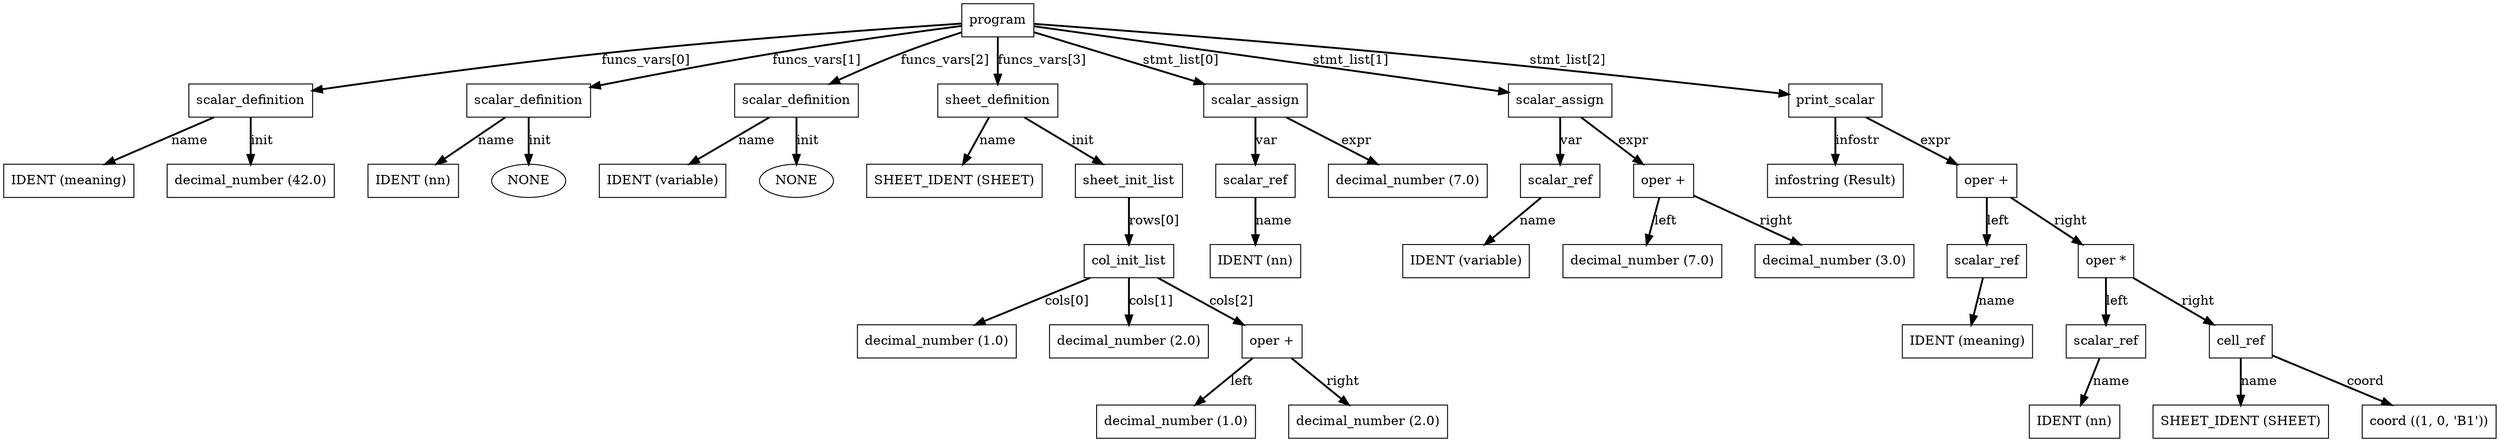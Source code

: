 digraph parsetree {
    ratio=fill
    node [shape="box"]
    edge [style=bold]
    ranksep=equally
    nodesep=0.5
    rankdir = TB
    clusterrank = local
N0 [label="program"]
N1 [label="scalar_definition"]
N2 [label="IDENT (meaning)"]
N1->N2 [label="name"]
N3 [label="decimal_number (42.0)"]
N1->N3 [label="init"]
N0->N1 [label="funcs_vars[0]"]
N4 [label="scalar_definition"]
N5 [label="IDENT (nn)"]
N4->N5 [label="name"]
N6 [shape="ellipse", label="NONE"]
N4->N6 [label="init"]
N0->N4 [label="funcs_vars[1]"]
N7 [label="scalar_definition"]
N8 [label="IDENT (variable)"]
N7->N8 [label="name"]
N9 [shape="ellipse", label="NONE"]
N7->N9 [label="init"]
N0->N7 [label="funcs_vars[2]"]
N10 [label="sheet_definition"]
N11 [label="SHEET_IDENT (SHEET)"]
N10->N11 [label="name"]
N12 [label="sheet_init_list"]
N13 [label="col_init_list"]
N14 [label="decimal_number (1.0)"]
N13->N14 [label="cols[0]"]
N15 [label="decimal_number (2.0)"]
N13->N15 [label="cols[1]"]
N16 [label="oper +"]
N17 [label="decimal_number (1.0)"]
N16->N17 [label="left"]
N18 [label="decimal_number (2.0)"]
N16->N18 [label="right"]
N13->N16 [label="cols[2]"]
N12->N13 [label="rows[0]"]
N10->N12 [label="init"]
N0->N10 [label="funcs_vars[3]"]
N19 [label="scalar_assign"]
N20 [label="scalar_ref"]
N21 [label="IDENT (nn)"]
N20->N21 [label="name"]
N19->N20 [label="var"]
N22 [label="decimal_number (7.0)"]
N19->N22 [label="expr"]
N0->N19 [label="stmt_list[0]"]
N23 [label="scalar_assign"]
N24 [label="scalar_ref"]
N25 [label="IDENT (variable)"]
N24->N25 [label="name"]
N23->N24 [label="var"]
N26 [label="oper +"]
N27 [label="decimal_number (7.0)"]
N26->N27 [label="left"]
N28 [label="decimal_number (3.0)"]
N26->N28 [label="right"]
N23->N26 [label="expr"]
N0->N23 [label="stmt_list[1]"]
N29 [label="print_scalar"]
N30 [label="infostring (Result)"]
N29->N30 [label="infostr"]
N31 [label="oper +"]
N32 [label="scalar_ref"]
N33 [label="IDENT (meaning)"]
N32->N33 [label="name"]
N31->N32 [label="left"]
N34 [label="oper *"]
N35 [label="scalar_ref"]
N36 [label="IDENT (nn)"]
N35->N36 [label="name"]
N34->N35 [label="left"]
N37 [label="cell_ref"]
N38 [label="SHEET_IDENT (SHEET)"]
N37->N38 [label="name"]
N39 [label="coord ((1, 0, 'B1'))"]
N37->N39 [label="coord"]
N34->N37 [label="right"]
N31->N34 [label="right"]
N29->N31 [label="expr"]
N0->N29 [label="stmt_list[2]"]
}
